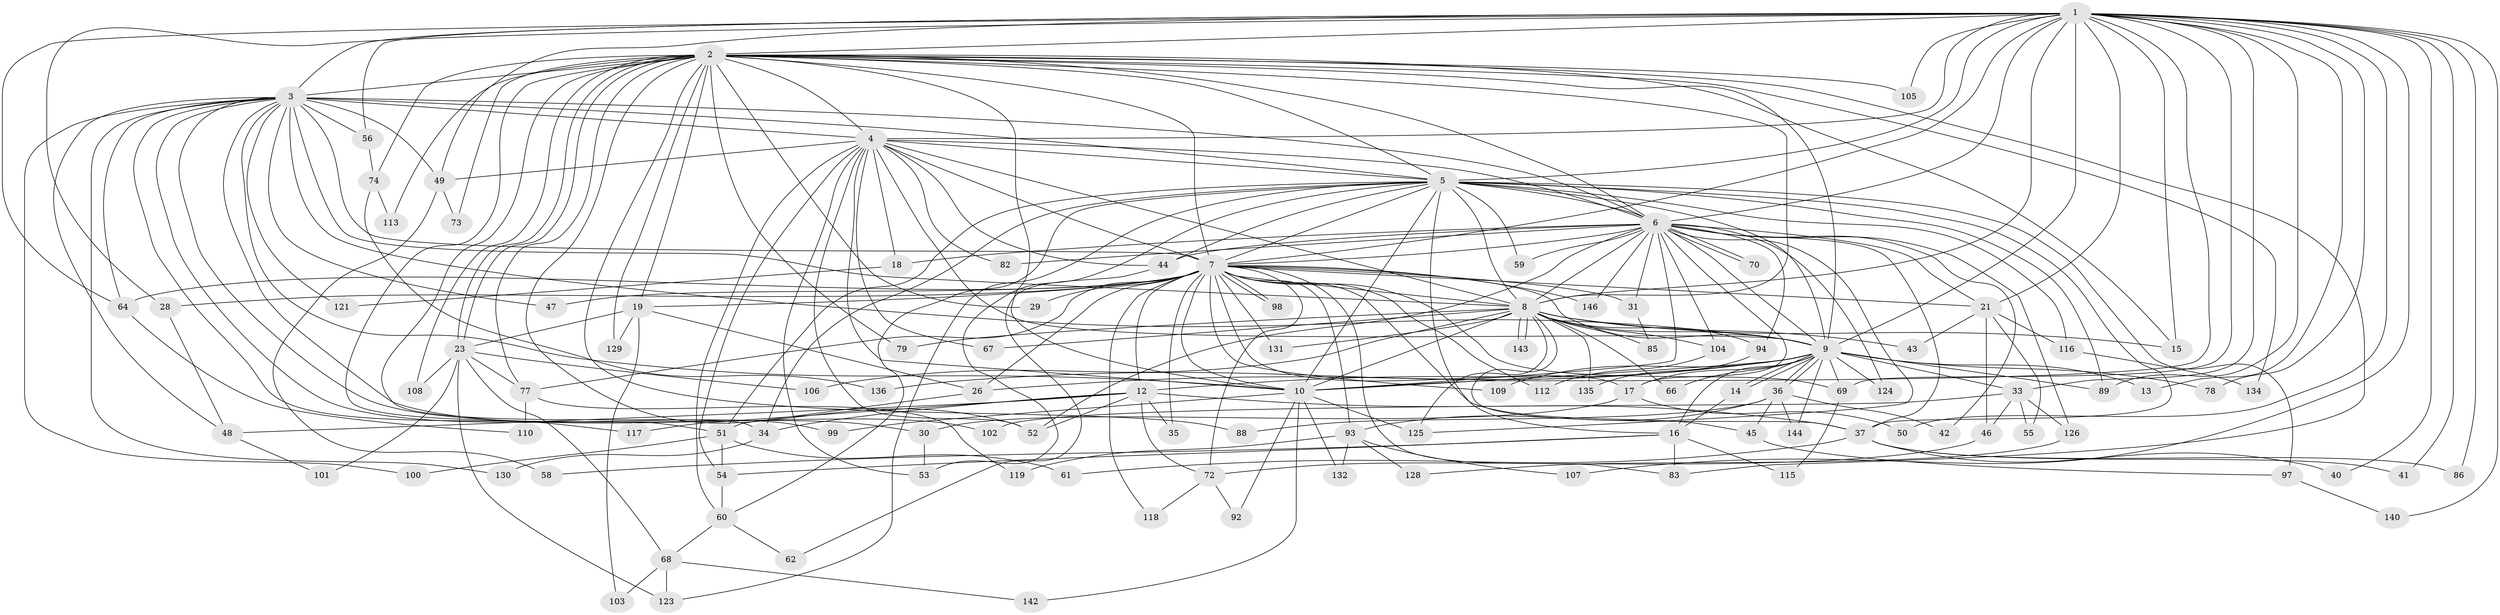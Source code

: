 // original degree distribution, {27: 0.0136986301369863, 29: 0.00684931506849315, 22: 0.00684931506849315, 18: 0.00684931506849315, 21: 0.00684931506849315, 25: 0.0136986301369863, 33: 0.00684931506849315, 13: 0.00684931506849315, 6: 0.03424657534246575, 8: 0.00684931506849315, 2: 0.5273972602739726, 3: 0.19863013698630136, 7: 0.02054794520547945, 4: 0.10273972602739725, 9: 0.00684931506849315, 5: 0.03424657534246575}
// Generated by graph-tools (version 1.1) at 2025/11/02/27/25 16:11:03]
// undirected, 112 vertices, 275 edges
graph export_dot {
graph [start="1"]
  node [color=gray90,style=filled];
  1 [super="+24"];
  2 [super="+122"];
  3 [super="+114"];
  4 [super="+141"];
  5;
  6 [super="+11"];
  7 [super="+20"];
  8 [super="+137"];
  9 [super="+38"];
  10 [super="+27"];
  12 [super="+71"];
  13;
  14;
  15 [super="+32"];
  16 [super="+120"];
  17 [super="+22"];
  18;
  19 [super="+90"];
  21 [super="+25"];
  23 [super="+139"];
  26;
  28;
  29;
  30;
  31;
  33 [super="+63"];
  34 [super="+39"];
  35;
  36;
  37 [super="+57"];
  40;
  41;
  42;
  43;
  44 [super="+76"];
  45;
  46 [super="+138"];
  47;
  48 [super="+75"];
  49 [super="+81"];
  50;
  51 [super="+91"];
  52 [super="+96"];
  53 [super="+145"];
  54 [super="+87"];
  55;
  56;
  58;
  59;
  60 [super="+111"];
  61;
  62;
  64 [super="+65"];
  66;
  67;
  68;
  69 [super="+133"];
  70;
  72;
  73;
  74;
  77 [super="+80"];
  78;
  79;
  82;
  83 [super="+84"];
  85;
  86;
  88;
  89 [super="+95"];
  92;
  93;
  94;
  97;
  98;
  99;
  100;
  101;
  102;
  103;
  104;
  105;
  106;
  107;
  108;
  109;
  110;
  112;
  113;
  115;
  116;
  117;
  118;
  119;
  121;
  123 [super="+127"];
  124;
  125;
  126;
  128;
  129;
  130;
  131;
  132;
  134;
  135;
  136;
  140;
  142;
  143;
  144;
  146;
  1 -- 2 [weight=2];
  1 -- 3;
  1 -- 4;
  1 -- 5;
  1 -- 6;
  1 -- 7;
  1 -- 8 [weight=2];
  1 -- 9 [weight=2];
  1 -- 10;
  1 -- 13;
  1 -- 28;
  1 -- 33 [weight=2];
  1 -- 40;
  1 -- 41;
  1 -- 49;
  1 -- 50;
  1 -- 56;
  1 -- 69;
  1 -- 78;
  1 -- 86;
  1 -- 89;
  1 -- 107;
  1 -- 140;
  1 -- 64;
  1 -- 105;
  1 -- 21;
  1 -- 15;
  2 -- 3 [weight=2];
  2 -- 4;
  2 -- 5;
  2 -- 6;
  2 -- 7;
  2 -- 8;
  2 -- 9;
  2 -- 10;
  2 -- 15;
  2 -- 19;
  2 -- 23;
  2 -- 23;
  2 -- 29;
  2 -- 34;
  2 -- 52;
  2 -- 73;
  2 -- 74;
  2 -- 77;
  2 -- 79;
  2 -- 88;
  2 -- 105;
  2 -- 108;
  2 -- 113;
  2 -- 134;
  2 -- 51;
  2 -- 129;
  2 -- 83;
  3 -- 4;
  3 -- 5;
  3 -- 6;
  3 -- 7 [weight=2];
  3 -- 8;
  3 -- 9;
  3 -- 10;
  3 -- 30;
  3 -- 47;
  3 -- 48;
  3 -- 49;
  3 -- 56;
  3 -- 64;
  3 -- 99;
  3 -- 100;
  3 -- 102;
  3 -- 121;
  3 -- 130;
  3 -- 117;
  4 -- 5;
  4 -- 6;
  4 -- 7;
  4 -- 8;
  4 -- 9;
  4 -- 10;
  4 -- 18;
  4 -- 44;
  4 -- 54;
  4 -- 60;
  4 -- 67;
  4 -- 82;
  4 -- 52;
  4 -- 53;
  4 -- 49;
  5 -- 6;
  5 -- 7;
  5 -- 8;
  5 -- 9;
  5 -- 10;
  5 -- 16;
  5 -- 34;
  5 -- 37;
  5 -- 51;
  5 -- 53;
  5 -- 59;
  5 -- 60;
  5 -- 97;
  5 -- 116;
  5 -- 123;
  5 -- 89;
  5 -- 44;
  6 -- 7 [weight=2];
  6 -- 8;
  6 -- 9;
  6 -- 10 [weight=2];
  6 -- 17;
  6 -- 18;
  6 -- 21;
  6 -- 31;
  6 -- 52;
  6 -- 59;
  6 -- 70;
  6 -- 70;
  6 -- 82;
  6 -- 94;
  6 -- 104;
  6 -- 124;
  6 -- 125;
  6 -- 126;
  6 -- 146;
  6 -- 37;
  6 -- 42;
  6 -- 44;
  7 -- 8;
  7 -- 9;
  7 -- 10;
  7 -- 12;
  7 -- 17;
  7 -- 19;
  7 -- 21;
  7 -- 26;
  7 -- 28;
  7 -- 29;
  7 -- 31;
  7 -- 35;
  7 -- 47;
  7 -- 72;
  7 -- 83;
  7 -- 93;
  7 -- 98;
  7 -- 98;
  7 -- 109;
  7 -- 112;
  7 -- 118;
  7 -- 131;
  7 -- 146;
  7 -- 45;
  7 -- 77;
  7 -- 64;
  7 -- 69;
  8 -- 9;
  8 -- 10;
  8 -- 15;
  8 -- 43;
  8 -- 66;
  8 -- 67;
  8 -- 79;
  8 -- 85;
  8 -- 94;
  8 -- 104;
  8 -- 106;
  8 -- 131;
  8 -- 135;
  8 -- 143;
  8 -- 143;
  8 -- 37;
  8 -- 125;
  9 -- 10;
  9 -- 12;
  9 -- 13;
  9 -- 14;
  9 -- 14;
  9 -- 16;
  9 -- 26;
  9 -- 33;
  9 -- 36;
  9 -- 36;
  9 -- 66;
  9 -- 69;
  9 -- 89;
  9 -- 109;
  9 -- 124;
  9 -- 136;
  9 -- 144;
  9 -- 78;
  9 -- 17;
  10 -- 99;
  10 -- 132;
  10 -- 142;
  10 -- 92;
  10 -- 125;
  12 -- 35;
  12 -- 48;
  12 -- 117;
  12 -- 72;
  12 -- 37;
  12 -- 52;
  12 -- 34;
  14 -- 16;
  16 -- 54;
  16 -- 58;
  16 -- 83;
  16 -- 115;
  17 -- 30;
  17 -- 50;
  18 -- 121;
  19 -- 103;
  19 -- 129;
  19 -- 26;
  19 -- 23;
  21 -- 46;
  21 -- 55;
  21 -- 116;
  21 -- 43;
  23 -- 68;
  23 -- 101;
  23 -- 106;
  23 -- 108;
  23 -- 123;
  23 -- 77;
  26 -- 51;
  28 -- 48;
  30 -- 53;
  31 -- 85;
  33 -- 46;
  33 -- 55;
  33 -- 126;
  33 -- 102;
  34 -- 130;
  36 -- 42;
  36 -- 45;
  36 -- 88;
  36 -- 93;
  36 -- 144;
  37 -- 40;
  37 -- 41;
  37 -- 61;
  37 -- 86;
  44 -- 62;
  45 -- 97;
  46 -- 72;
  48 -- 101;
  49 -- 58;
  49 -- 73;
  51 -- 61;
  51 -- 100;
  51 -- 54;
  54 -- 60;
  56 -- 74;
  60 -- 62;
  60 -- 68;
  64 -- 110;
  68 -- 103;
  68 -- 123;
  68 -- 142;
  69 -- 115;
  72 -- 92;
  72 -- 118;
  74 -- 113;
  74 -- 136;
  77 -- 119;
  77 -- 110;
  93 -- 107;
  93 -- 119;
  93 -- 128;
  93 -- 132;
  94 -- 135;
  97 -- 140;
  104 -- 112;
  116 -- 134;
  126 -- 128;
}
